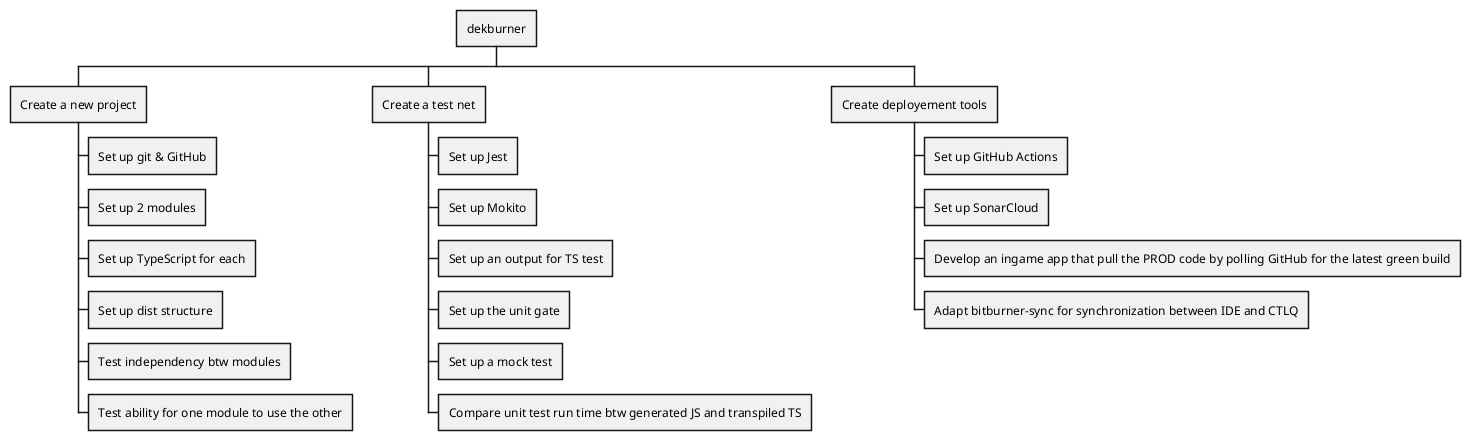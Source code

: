 @startwbs
'https://plantuml.com/component-diagram

+ dekburner

 + Create a new project
  + Set up git & GitHub
  + Set up 2 modules
  + Set up TypeScript for each
  + Set up dist structure
  + Test independency btw modules
  + Test ability for one module to use the other

 + Create a test net
  + Set up Jest
  + Set up Mokito
  + Set up an output for TS test
  + Set up the unit gate
  + Set up a mock test
  + Compare unit test run time btw generated JS and transpiled TS

 + Create deployement tools
  + Set up GitHub Actions
  + Set up SonarCloud
  + Develop an ingame app that pull the PROD code by polling GitHub for the latest green build
  + Adapt bitburner-sync for synchronization between IDE and CTLQ


@endwbs
